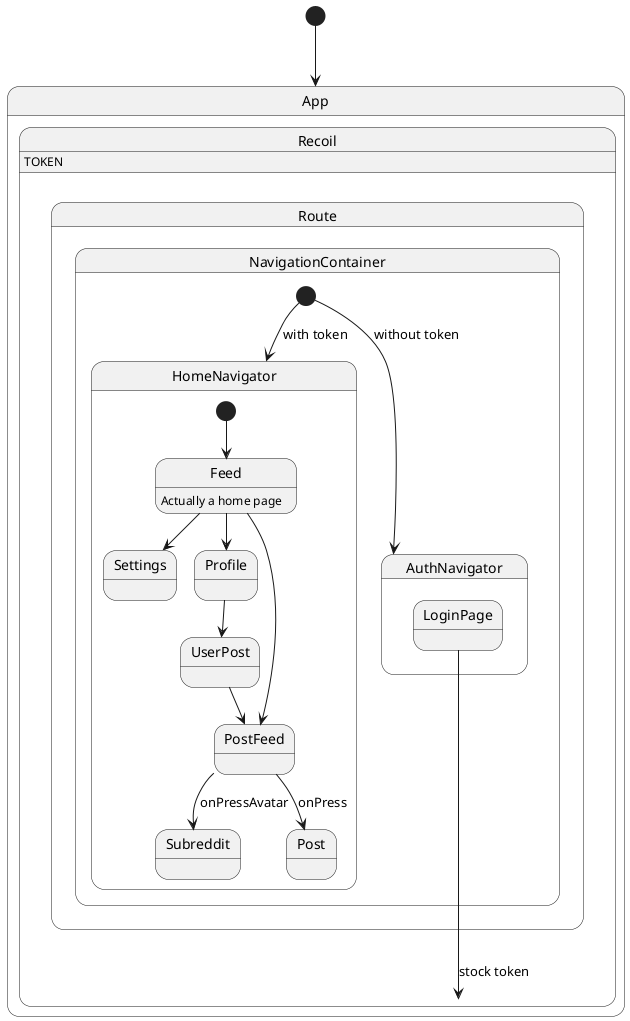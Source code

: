 @startuml


[*] --> App
state App {
    state Recoil {
        Recoil : TOKEN
        state Route {
            state NavigationContainer {
                [*] --> HomeNavigator : with token
                [*] --> AuthNavigator : without token
                state HomeNavigator {
                    state Feed : Actually a home page
                    state Settings
                    state Profile
                    state Subreddit
                    state PostFeed
                    state Post
                    [*] --> Feed
                    Feed --> PostFeed
                    Feed --> Profile
                    Feed --> Settings
                    Profile --> UserPost
                    UserPost --> PostFeed
                    PostFeed --> Post : onPress
                    PostFeed --> Subreddit : onPressAvatar
                }
                state AuthNavigator {
                    state LoginPage
                }
                LoginPage --> Recoil : stock token
            }
        }
    }
}







@enduml
